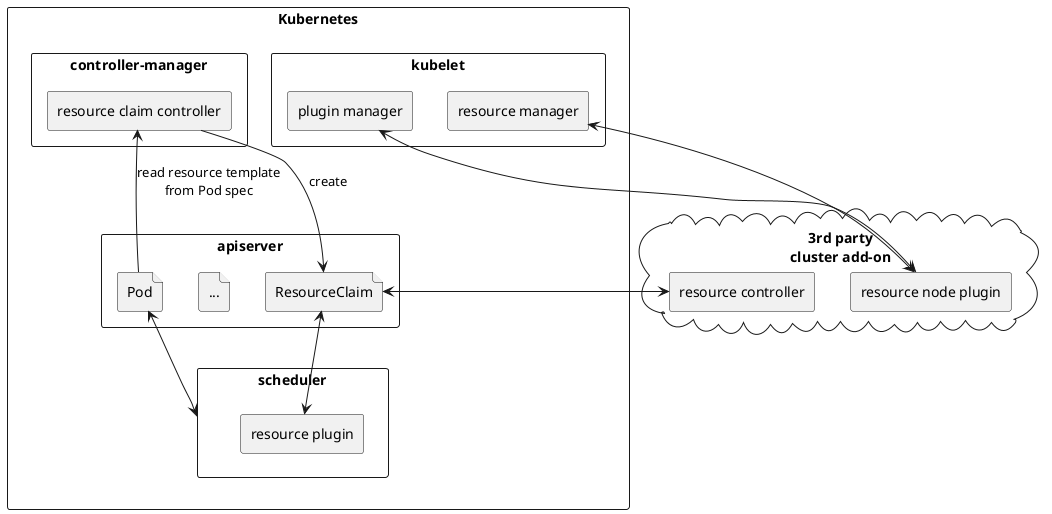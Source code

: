 @startuml
skinparam componentStyle rectangle

cloud "3rd party\ncluster add-on" as 3rdparty {
  component "resource controller" as vendorcontroller
  component "resource node plugin" as vendornodeplugin
}

component Kubernetes {
  component apiserver {
      file Pod
      file "..." as otherapi
      file ResourceClaim
  }
  component scheduler {
    component "resource plugin" as k8sresourceplugin
  }
  component "controller-manager" as controllermanager {
    component "resource claim controller" as k8sresourceclaimcontroller
  }
  component kubelet {
    component "plugin manager" as pluginmanager
    component "resource manager" as resourcemanager
  }
}

vendorcontroller -[hidden]> vendornodeplugin
Pod -[hidden]> otherapi
otherapi -[hidden]> ResourceClaim

Pod -u-> k8sresourceclaimcontroller: read resource template\nfrom Pod spec
ResourceClaim <-u- k8sresourceclaimcontroller: create

Pod <--> scheduler
ResourceClaim <--> k8sresourceplugin

ResourceClaim <-> vendorcontroller
pluginmanager <-> vendornodeplugin
resourcemanager <-> vendornodeplugin
@enduml
